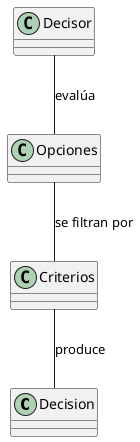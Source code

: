 @startuml

class Decision
class Decisor
class Opciones
class Criterios

Decisor -- Opciones : evalúa
Opciones -- Criterios : se filtran por
Criterios -- Decision : produce

@enduml